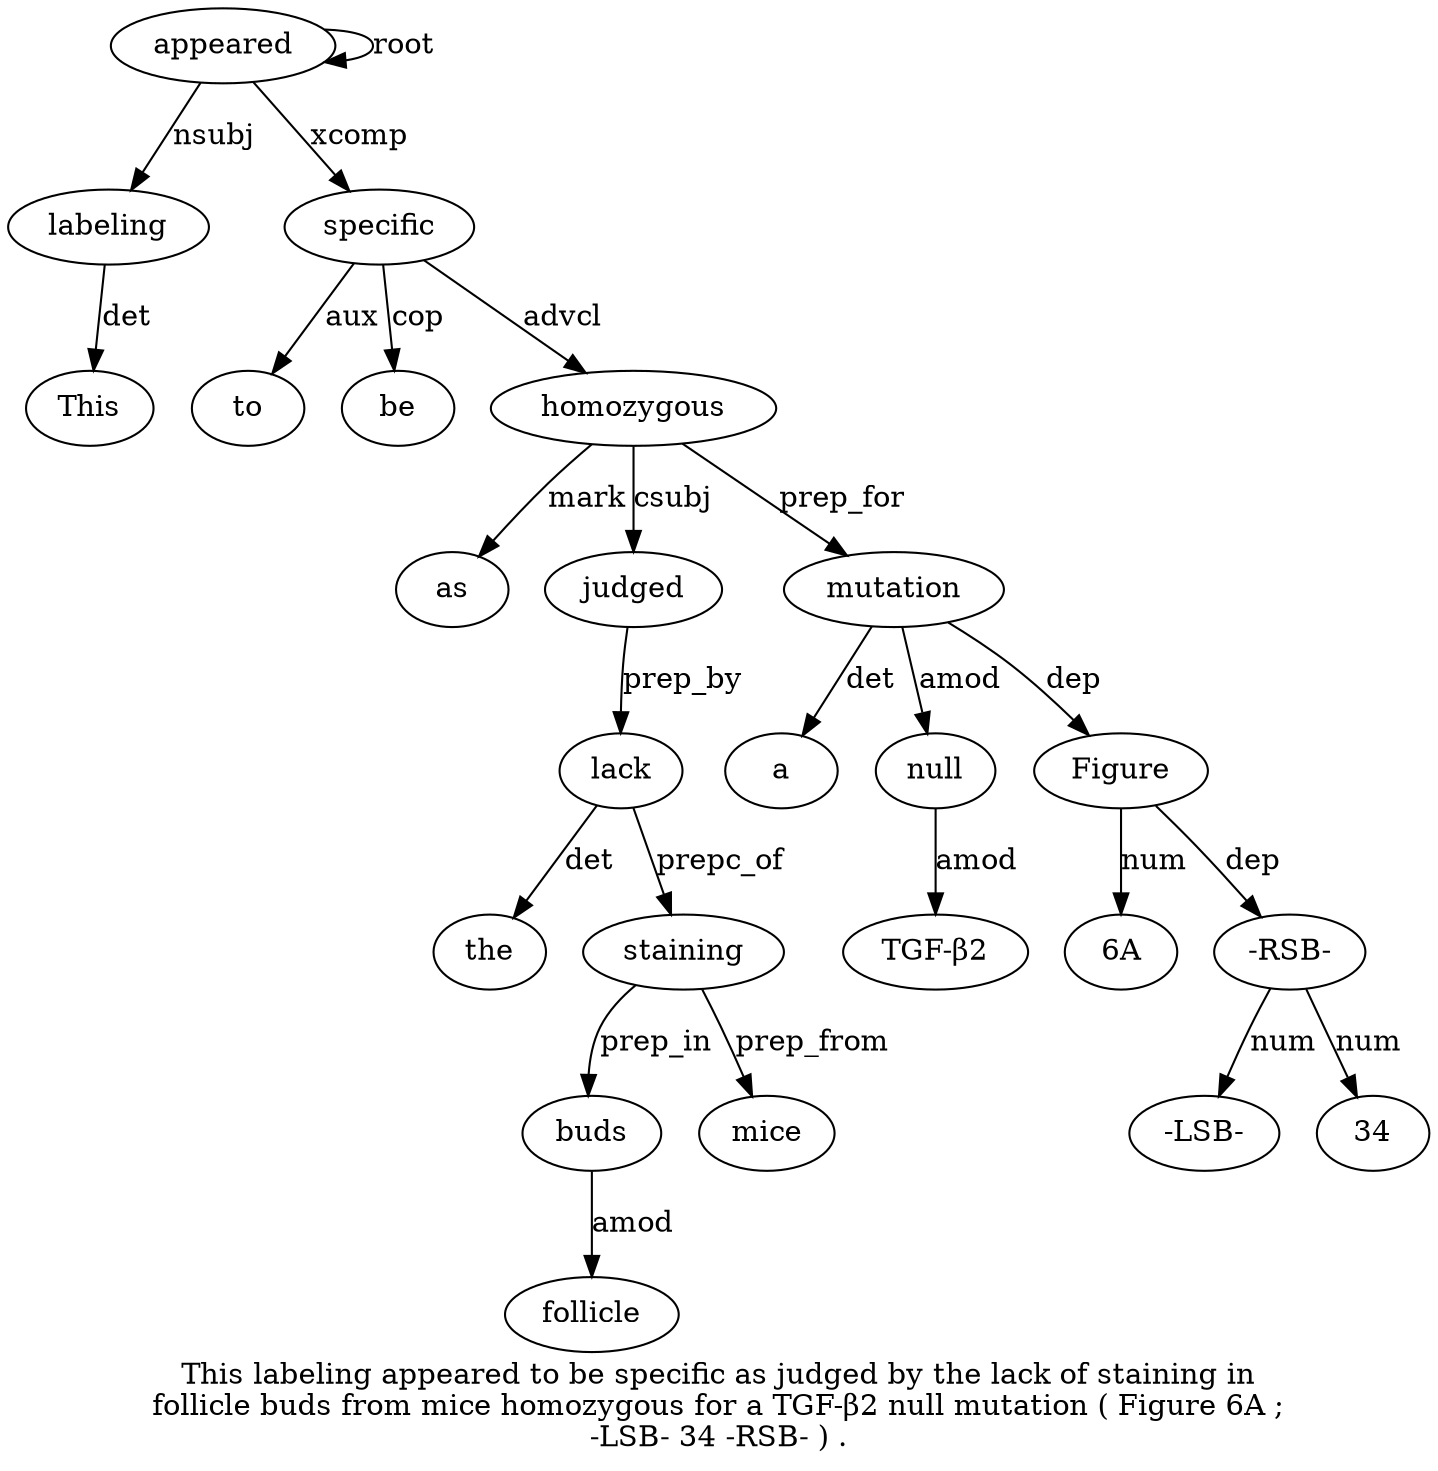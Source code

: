 digraph "This labeling appeared to be specific as judged by the lack of staining in follicle buds from mice homozygous for a TGF-β2 null mutation ( Figure 6A ; -LSB- 34 -RSB- ) ." {
label="This labeling appeared to be specific as judged by the lack of staining in
follicle buds from mice homozygous for a TGF-β2 null mutation ( Figure 6A ;
-LSB- 34 -RSB- ) .";
labeling2 [style=filled, fillcolor=white, label=labeling];
This1 [style=filled, fillcolor=white, label=This];
labeling2 -> This1  [label=det];
appeared3 [style=filled, fillcolor=white, label=appeared];
appeared3 -> labeling2  [label=nsubj];
appeared3 -> appeared3  [label=root];
specific6 [style=filled, fillcolor=white, label=specific];
to4 [style=filled, fillcolor=white, label=to];
specific6 -> to4  [label=aux];
be5 [style=filled, fillcolor=white, label=be];
specific6 -> be5  [label=cop];
appeared3 -> specific6  [label=xcomp];
homozygous19 [style=filled, fillcolor=white, label=homozygous];
as7 [style=filled, fillcolor=white, label=as];
homozygous19 -> as7  [label=mark];
judged8 [style=filled, fillcolor=white, label=judged];
homozygous19 -> judged8  [label=csubj];
lack11 [style=filled, fillcolor=white, label=lack];
the10 [style=filled, fillcolor=white, label=the];
lack11 -> the10  [label=det];
judged8 -> lack11  [label=prep_by];
staining13 [style=filled, fillcolor=white, label=staining];
lack11 -> staining13  [label=prepc_of];
buds16 [style=filled, fillcolor=white, label=buds];
follicle15 [style=filled, fillcolor=white, label=follicle];
buds16 -> follicle15  [label=amod];
staining13 -> buds16  [label=prep_in];
mice18 [style=filled, fillcolor=white, label=mice];
staining13 -> mice18  [label=prep_from];
specific6 -> homozygous19  [label=advcl];
mutation24 [style=filled, fillcolor=white, label=mutation];
a21 [style=filled, fillcolor=white, label=a];
mutation24 -> a21  [label=det];
null23 [style=filled, fillcolor=white, label=null];
"TGF-β2" [style=filled, fillcolor=white, label="TGF-β2"];
null23 -> "TGF-β2"  [label=amod];
mutation24 -> null23  [label=amod];
homozygous19 -> mutation24  [label=prep_for];
Figure26 [style=filled, fillcolor=white, label=Figure];
mutation24 -> Figure26  [label=dep];
"6A27" [style=filled, fillcolor=white, label="6A"];
Figure26 -> "6A27"  [label=num];
"-RSB-31" [style=filled, fillcolor=white, label="-RSB-"];
"-LSB-29" [style=filled, fillcolor=white, label="-LSB-"];
"-RSB-31" -> "-LSB-29"  [label=num];
3430 [style=filled, fillcolor=white, label=34];
"-RSB-31" -> 3430  [label=num];
Figure26 -> "-RSB-31"  [label=dep];
}
